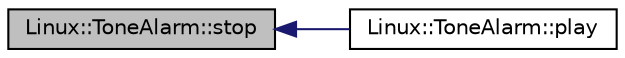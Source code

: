 digraph "Linux::ToneAlarm::stop"
{
 // INTERACTIVE_SVG=YES
  edge [fontname="Helvetica",fontsize="10",labelfontname="Helvetica",labelfontsize="10"];
  node [fontname="Helvetica",fontsize="10",shape=record];
  rankdir="LR";
  Node1 [label="Linux::ToneAlarm::stop",height=0.2,width=0.4,color="black", fillcolor="grey75", style="filled", fontcolor="black"];
  Node1 -> Node2 [dir="back",color="midnightblue",fontsize="10",style="solid",fontname="Helvetica"];
  Node2 [label="Linux::ToneAlarm::play",height=0.2,width=0.4,color="black", fillcolor="white", style="filled",URL="$classLinux_1_1ToneAlarm.html#a397b7e793fa1026d00205f539106d653"];
}
